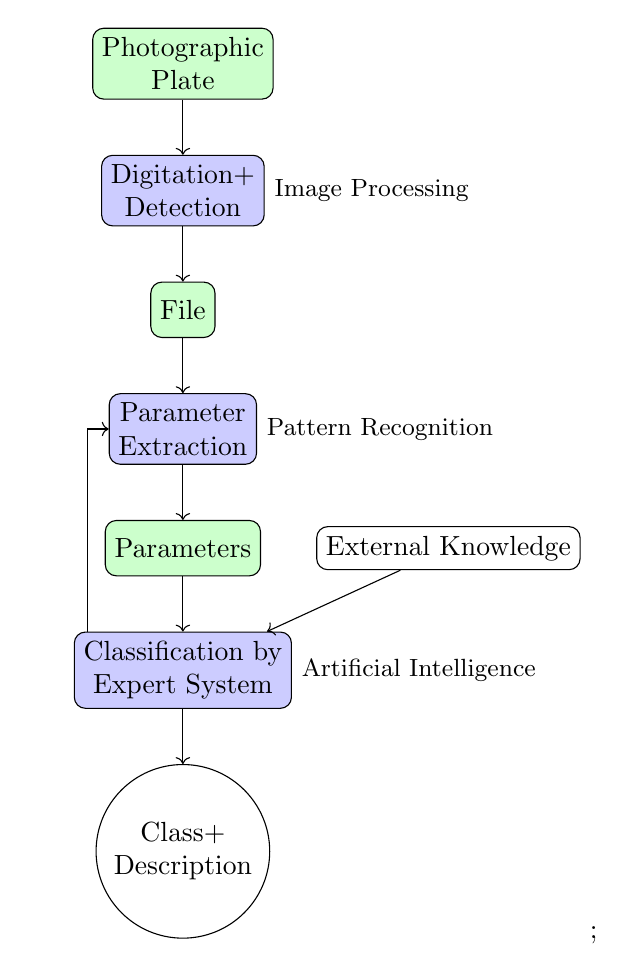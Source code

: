 ﻿\tikzstyle{block} = [rectangle, draw, fill=blue!20, text centered, rounded corners, align=center, minimum height = 2em]
\tikzstyle{block2} = [rectangle, draw, fill=green!20, text centered, rounded corners, align=center, minimum height=2em]
\tikzstyle{olap} = [fill=white, text centered, align=center]
\tikzstyle{line} = [draw, ->]
\usetikzlibrary{positioning}
\begin{tikzpicture} [node distance=.7]
\node[block2] (pplate){Photographic\\Plate};
\node[block, below = of pplate, label={0: \small{Image Processing}}] (dd) {Digitation+\\Detection};
\node[block2, below = of dd] (f) {File};
\node[block, below = of f, label={0: \small{Pattern Recognition}}] (pe) {Parameter\\Extraction};
\node[block2, below = of pe] (p) {Parameters};
\node[rectangle, draw, rounded corners, right = of p] (k) {External Knowledge};
\node[block, below = of p,  label={0: \small{Artificial Intelligence}}] (c) {Classification by\\Expert System};
\node[circle, align=center, draw, below = of c] (cl) {Class+\\Description};

\path[line](pplate)--(dd);
\path[line](dd)--(f);
\path[line](f)--(pe);
\path[line](pe)--(p);
\path[line](p)--(c);
\path[line](c)--(cl);
\path[line](c.158)|-(pe.west);
\path[line](k)--(c);
\end{tikzpicture}
;
% \path(agent.east)edge[line, out=0,in=25](env) node[rotate=-90] at (1.6,-1){\footnotesize{Action}};
% 	
% \node[below = .5cm of env](s1){$s_1$};
% \node[left= .5cm of s1] (s0) {$s_0$};
% \node[right = .5cm of s1](s2){$s_2$};
% \node[right = .5cm of s2](s3){\ldots};
% 
% \path[line](s0)--node[above]{$a_0$} node[below]{$r_0$}(s1) ;
% \path[line](s1)--node[above]{$a_1$} node[below]{$r_1$}(s2);
% \path[line](s2)--node[above]{$a_2$} node[below]{$r_2$}(s3);3);